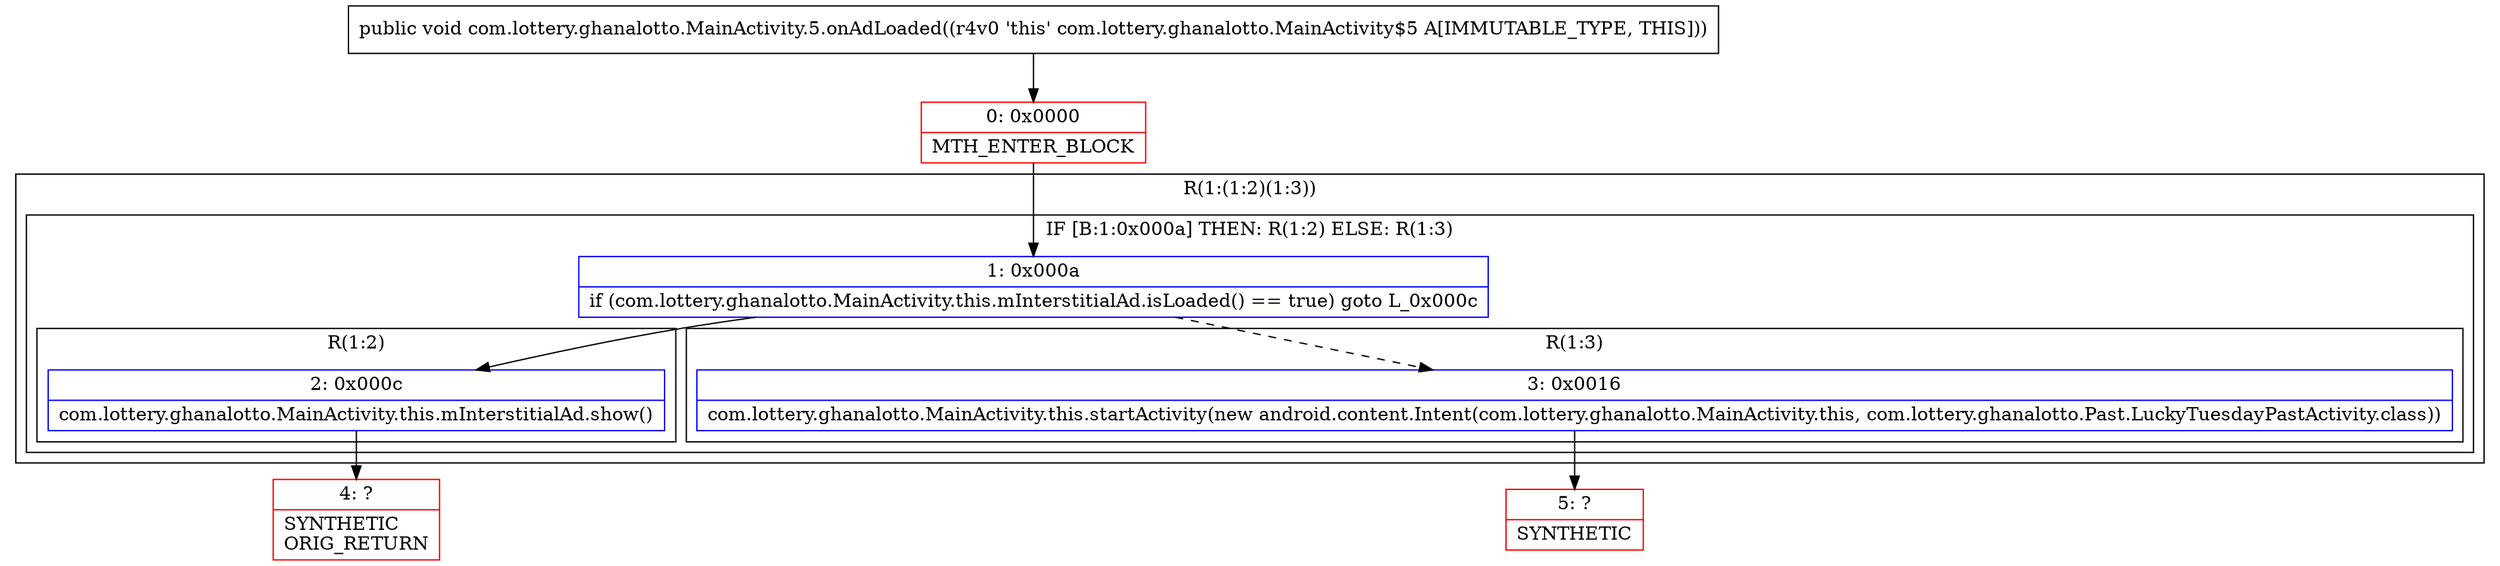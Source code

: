 digraph "CFG forcom.lottery.ghanalotto.MainActivity.5.onAdLoaded()V" {
subgraph cluster_Region_474700887 {
label = "R(1:(1:2)(1:3))";
node [shape=record,color=blue];
subgraph cluster_IfRegion_1997306109 {
label = "IF [B:1:0x000a] THEN: R(1:2) ELSE: R(1:3)";
node [shape=record,color=blue];
Node_1 [shape=record,label="{1\:\ 0x000a|if (com.lottery.ghanalotto.MainActivity.this.mInterstitialAd.isLoaded() == true) goto L_0x000c\l}"];
subgraph cluster_Region_327701225 {
label = "R(1:2)";
node [shape=record,color=blue];
Node_2 [shape=record,label="{2\:\ 0x000c|com.lottery.ghanalotto.MainActivity.this.mInterstitialAd.show()\l}"];
}
subgraph cluster_Region_933088271 {
label = "R(1:3)";
node [shape=record,color=blue];
Node_3 [shape=record,label="{3\:\ 0x0016|com.lottery.ghanalotto.MainActivity.this.startActivity(new android.content.Intent(com.lottery.ghanalotto.MainActivity.this, com.lottery.ghanalotto.Past.LuckyTuesdayPastActivity.class))\l}"];
}
}
}
Node_0 [shape=record,color=red,label="{0\:\ 0x0000|MTH_ENTER_BLOCK\l}"];
Node_4 [shape=record,color=red,label="{4\:\ ?|SYNTHETIC\lORIG_RETURN\l}"];
Node_5 [shape=record,color=red,label="{5\:\ ?|SYNTHETIC\l}"];
MethodNode[shape=record,label="{public void com.lottery.ghanalotto.MainActivity.5.onAdLoaded((r4v0 'this' com.lottery.ghanalotto.MainActivity$5 A[IMMUTABLE_TYPE, THIS])) }"];
MethodNode -> Node_0;
Node_1 -> Node_2;
Node_1 -> Node_3[style=dashed];
Node_2 -> Node_4;
Node_3 -> Node_5;
Node_0 -> Node_1;
}

